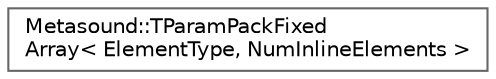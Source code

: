 digraph "Graphical Class Hierarchy"
{
 // INTERACTIVE_SVG=YES
 // LATEX_PDF_SIZE
  bgcolor="transparent";
  edge [fontname=Helvetica,fontsize=10,labelfontname=Helvetica,labelfontsize=10];
  node [fontname=Helvetica,fontsize=10,shape=box,height=0.2,width=0.4];
  rankdir="LR";
  Node0 [id="Node000000",label="Metasound::TParamPackFixed\lArray\< ElementType, NumInlineElements \>",height=0.2,width=0.4,color="grey40", fillcolor="white", style="filled",URL="$d6/d87/classMetasound_1_1TParamPackFixedArray.html",tooltip=" "];
}
